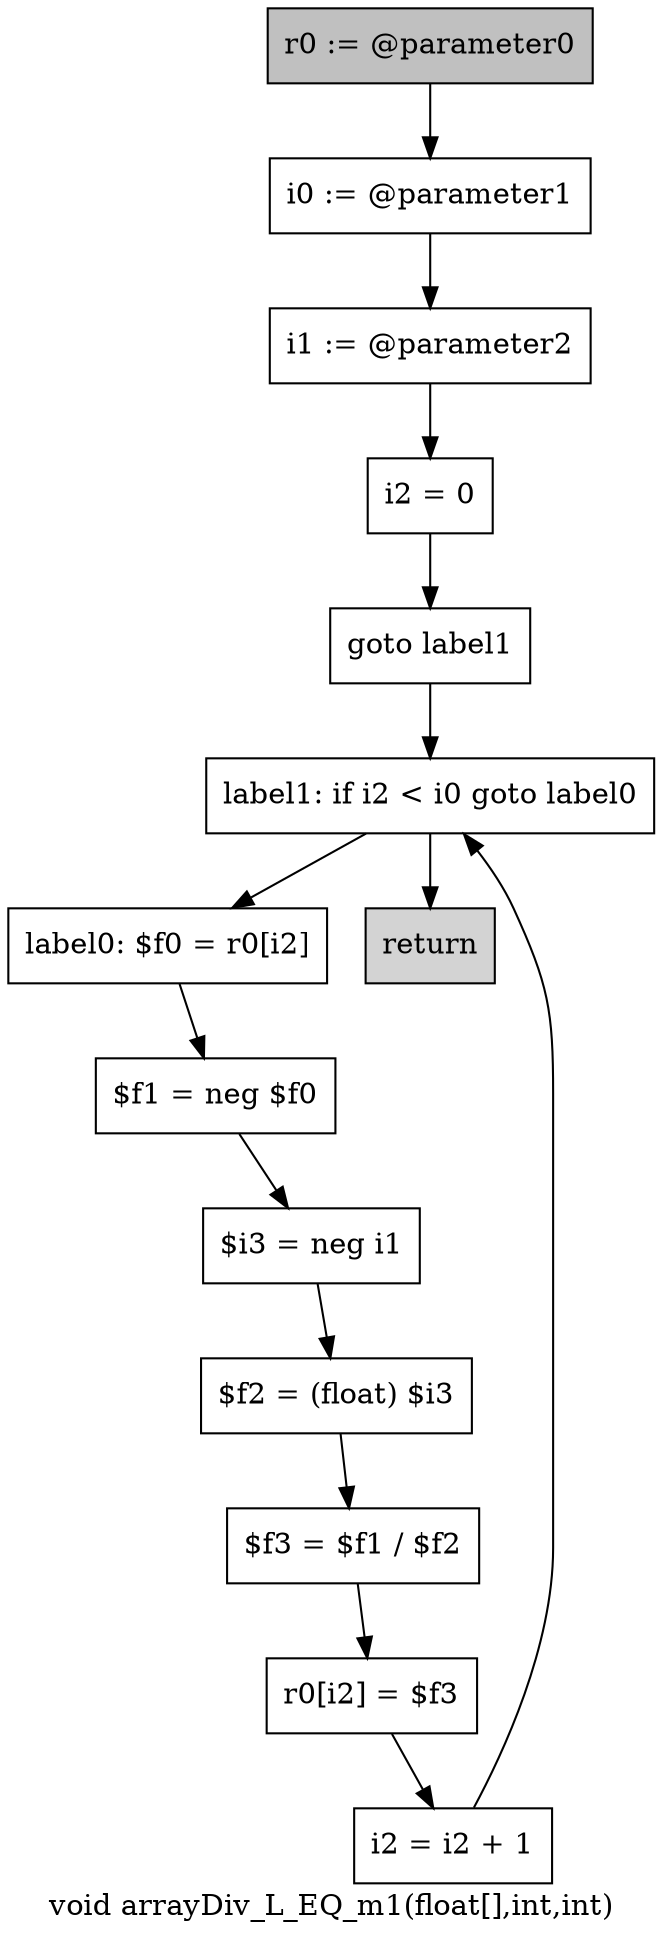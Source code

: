 digraph "void arrayDiv_L_EQ_m1(float[],int,int)" {
    label="void arrayDiv_L_EQ_m1(float[],int,int)";
    node [shape=box];
    "0" [style=filled,fillcolor=gray,label="r0 := @parameter0",];
    "1" [label="i0 := @parameter1",];
    "0"->"1";
    "2" [label="i1 := @parameter2",];
    "1"->"2";
    "3" [label="i2 = 0",];
    "2"->"3";
    "4" [label="goto label1",];
    "3"->"4";
    "12" [label="label1: if i2 < i0 goto label0",];
    "4"->"12";
    "5" [label="label0: $f0 = r0[i2]",];
    "6" [label="$f1 = neg $f0",];
    "5"->"6";
    "7" [label="$i3 = neg i1",];
    "6"->"7";
    "8" [label="$f2 = (float) $i3",];
    "7"->"8";
    "9" [label="$f3 = $f1 / $f2",];
    "8"->"9";
    "10" [label="r0[i2] = $f3",];
    "9"->"10";
    "11" [label="i2 = i2 + 1",];
    "10"->"11";
    "11"->"12";
    "12"->"5";
    "13" [style=filled,fillcolor=lightgray,label="return",];
    "12"->"13";
}
